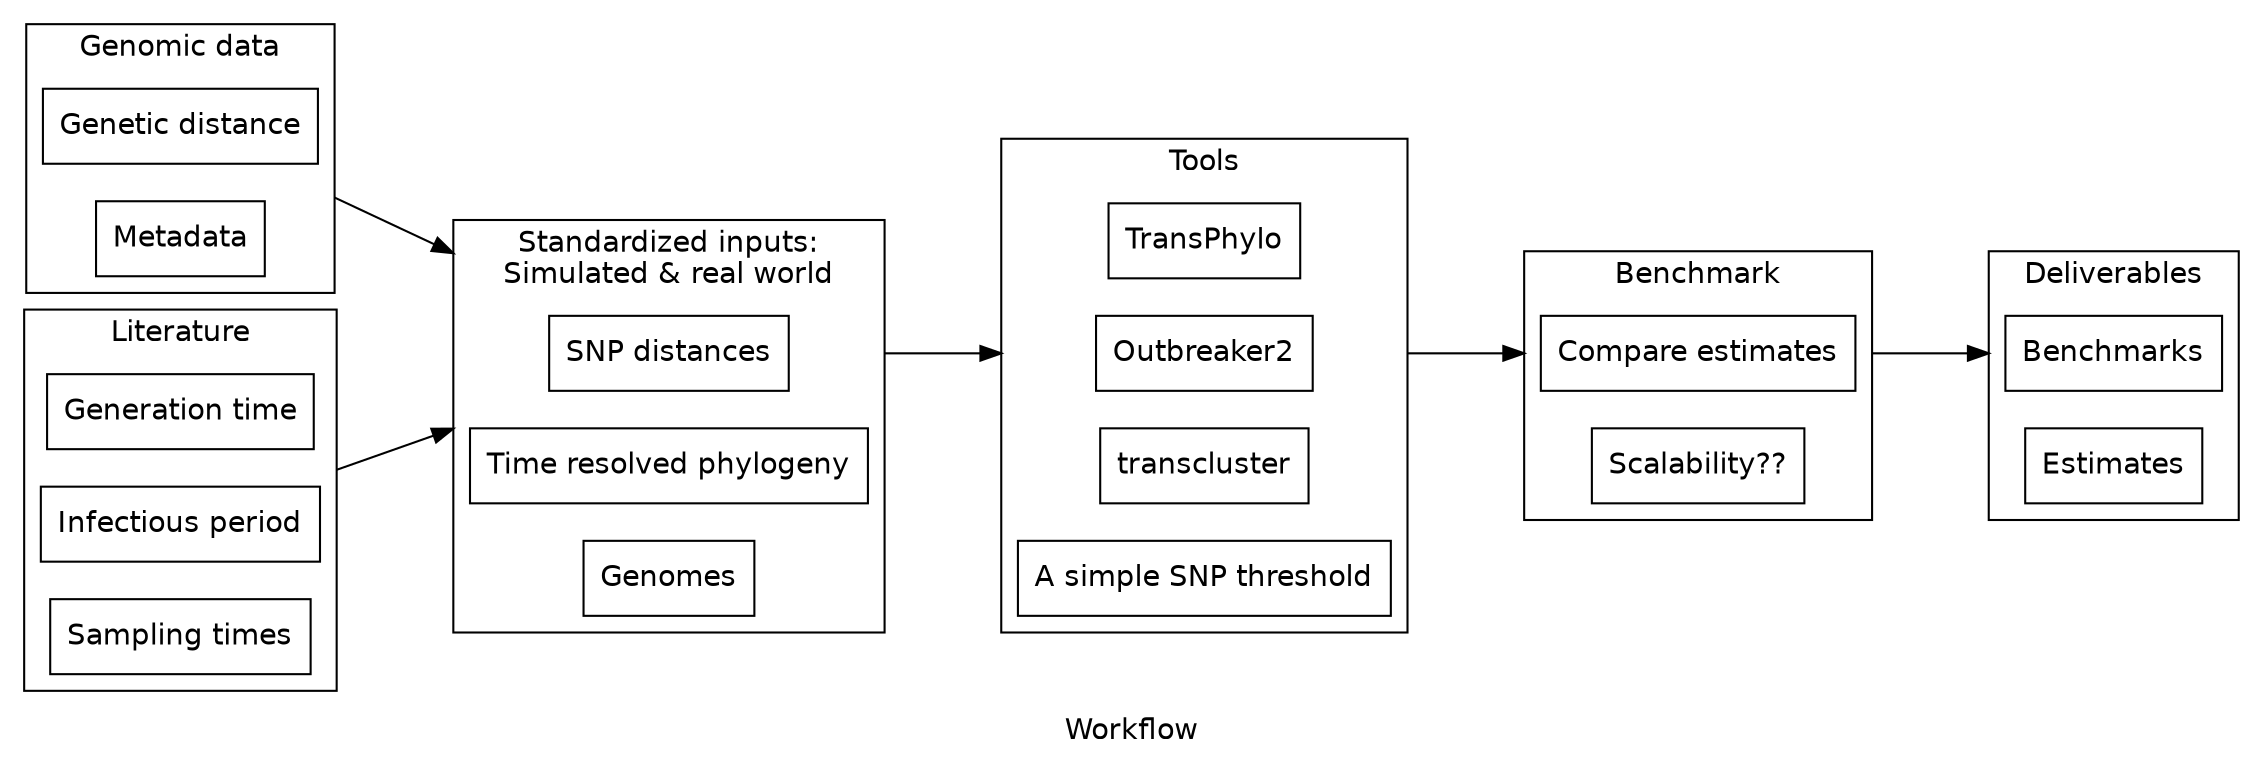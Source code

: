 digraph D {
    graph [pad="0.05", nodesep="0.25", ranksep="1", rankdir = LR, fontname="Helvetica"];
    node[shape=rect, fontname="Helvetica"];
    compound=true;
    label="Workflow";
    splines="false";

    subgraph cluster0 {
        label="Genomic data";
        gen [label="Genetic distance"];
        metadata [label="Metadata"];
    }
    
    // subgraph cluster1 {
    //     label="Epidemiology data";
    //     cases [label="Reported Cases"];
    // }

    subgraph cluster_standard {
        label = "Standardized inputs:\nSimulated & real world";
        snpdist [label="SNP distances"];
        phytime [label="Time resolved phylogeny"];
        genomes [label="Genomes"];
    }

    subgraph cluster2 {
        label="Literature";
        serial [label="Generation time"];
        infectious [label="Infectious period"];
        sample [label="Sampling times"];
	}

    subgraph cluster3 {
        label = "Tools";
        tp [label="TransPhylo"];
        out2 [label="Outbreaker2"];
        tc [label="transcluster"];
        simple [label="A simple SNP threshold"];
    }

    subgraph cluster_comp {
        label="Benchmark";
        compout [label="Compare estimates"];
        scale [label="Scalability??"];
    }

    subgraph cluster4 {
        label = "Deliverables";
        cli [label="Benchmarks"];
        viz [label="Estimates"];
    }


    gen -> snpdist [ltail=cluster0,lhead=cluster_standard];
    // cases -> snpdist [ltail=cluster1,lhead=cluster_standard];
    infectious -> snpdist [ltail=cluster2,lhead=cluster_standard];

    snpdist -> out2 [ltail=cluster_standard,lhead=cluster3];

    out2 -> compout [ltail=cluster3,ltail=cluster3,lhead=cluster_comp];
    compout -> cli [lhead=cluster4,ltail=cluster_comp];
}
